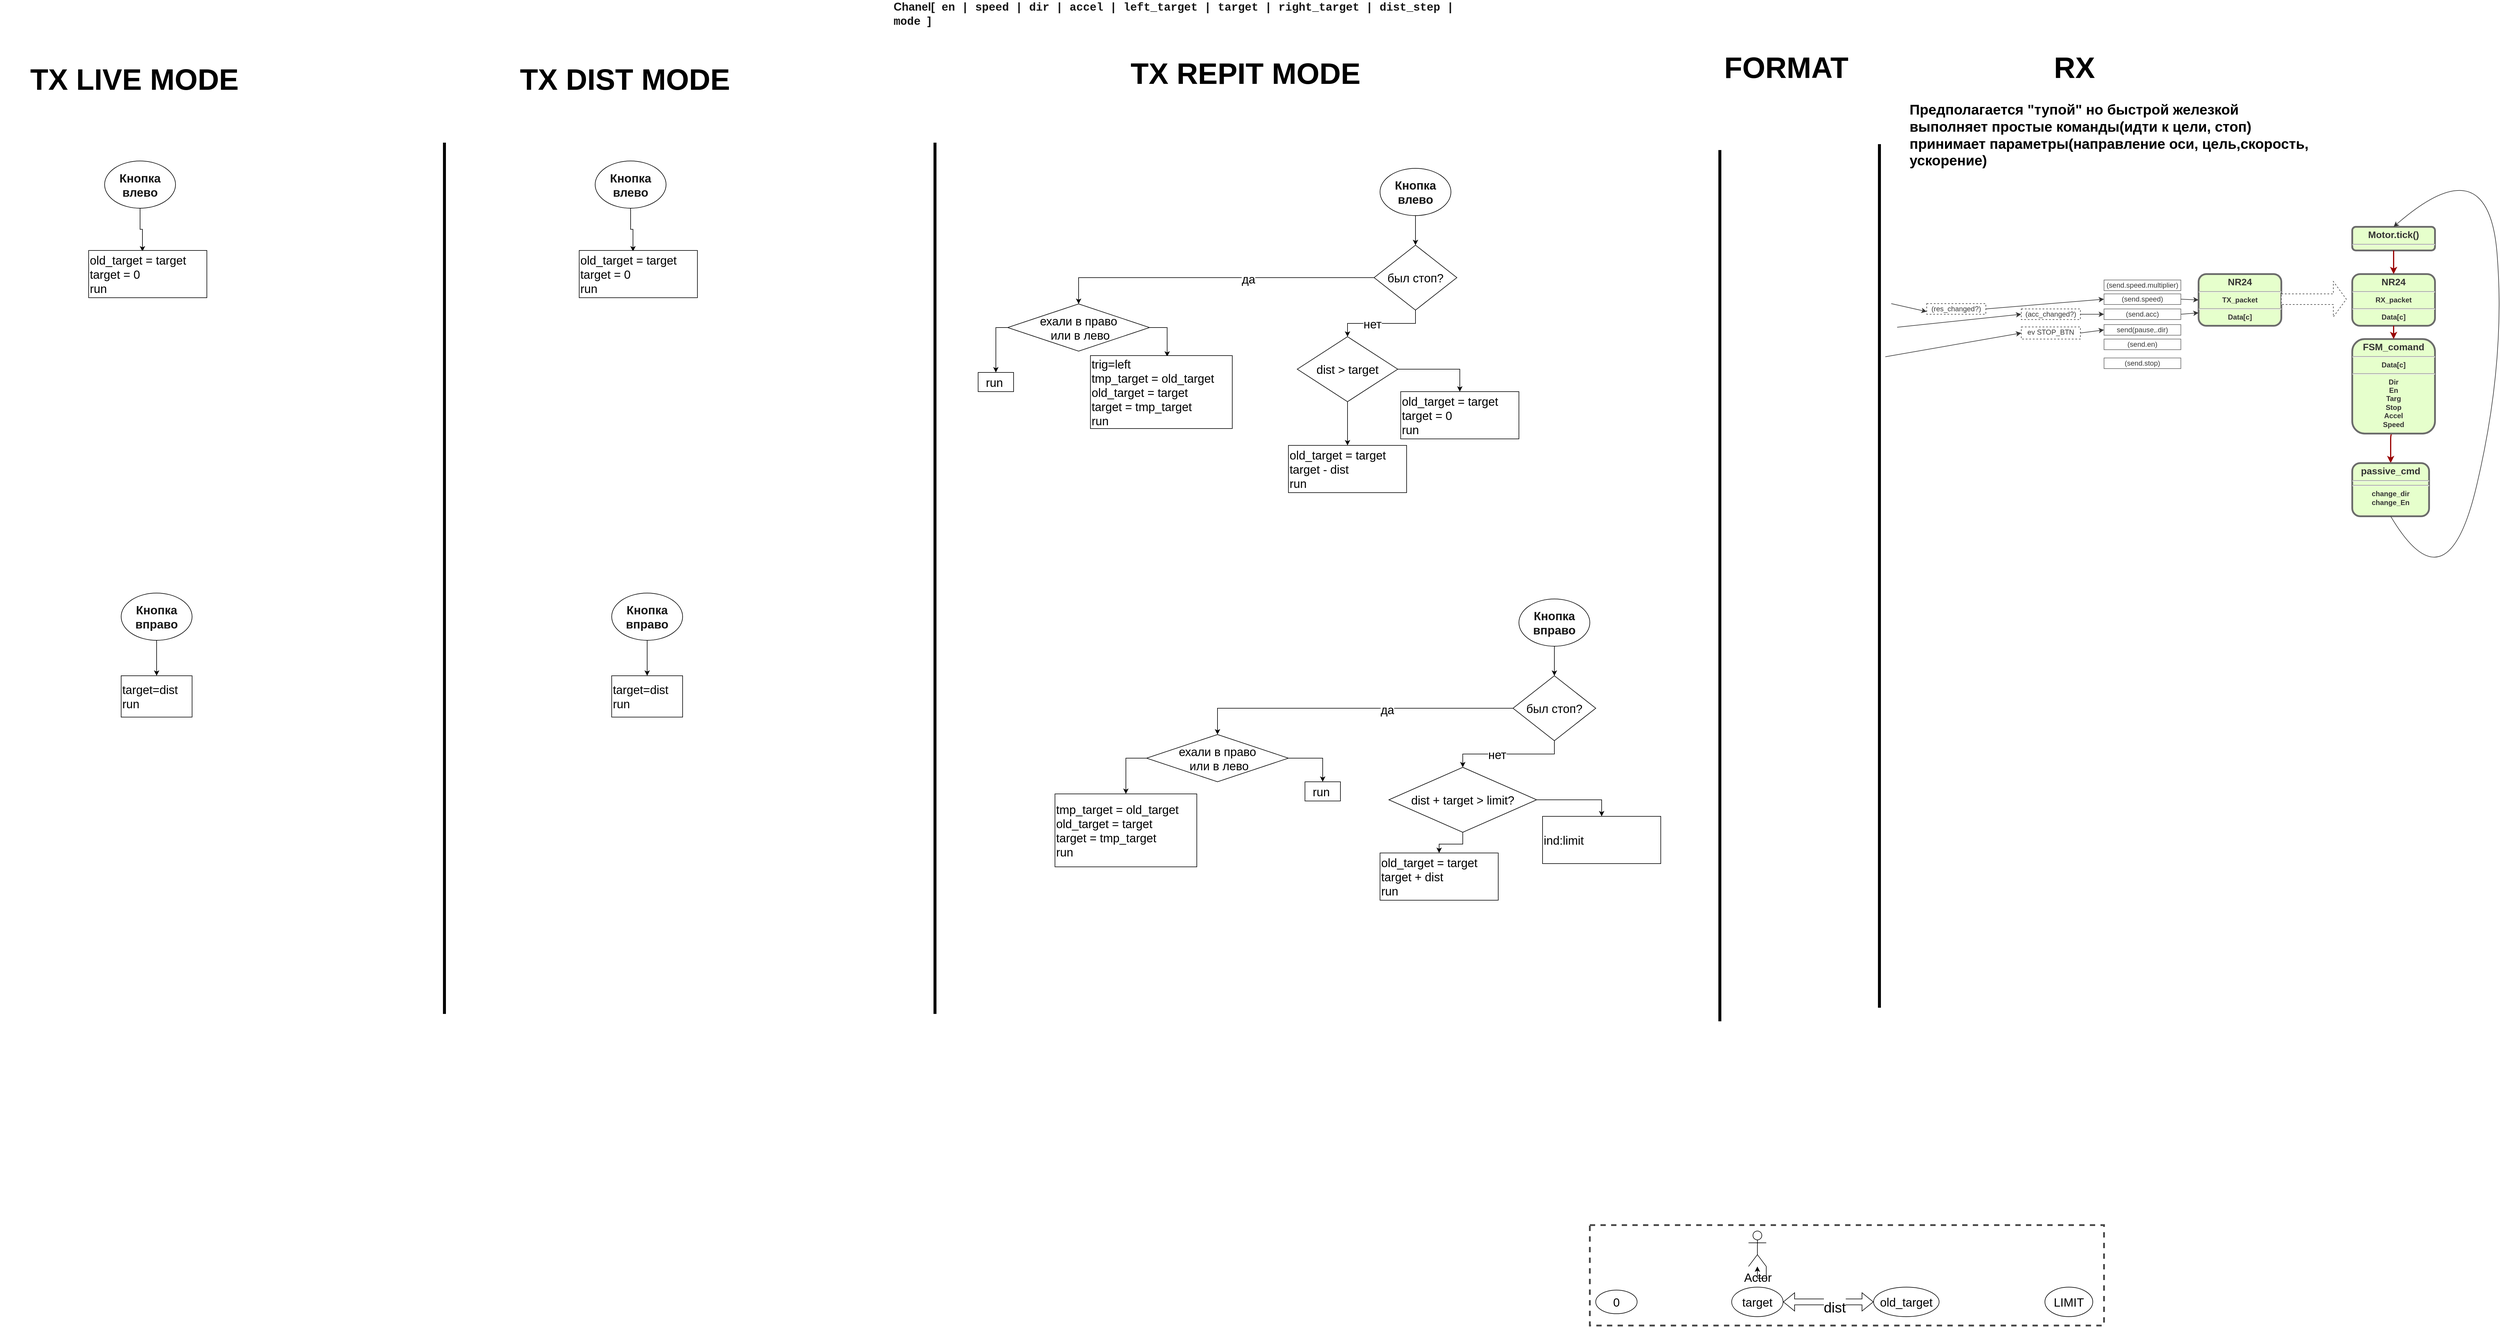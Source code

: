 <mxfile version="16.5.1" type="device"><diagram name="Page-1" id="c7558073-3199-34d8-9f00-42111426c3f3"><mxGraphModel dx="6725" dy="2792" grid="1" gridSize="10" guides="1" tooltips="1" connect="1" arrows="1" fold="1" page="1" pageScale="1" pageWidth="826" pageHeight="1169" background="#FFFFFF" math="0" shadow="0"><root><mxCell id="0"/><mxCell id="1" parent="0"/><mxCell id="59" value="" style="edgeStyle=elbowEdgeStyle;elbow=horizontal;strokeColor=#990000;strokeWidth=2;exitX=0.5;exitY=1;exitDx=0;exitDy=0;entryX=0.5;entryY=0;entryDx=0;entryDy=0;fontColor=#333333;" parent="1" source="ADWOjsxQcp8PjI0VjZlt-73" target="ADWOjsxQcp8PjI0VjZlt-74" edge="1"><mxGeometry width="100" height="100" relative="1" as="geometry"><mxPoint x="220" y="299" as="sourcePoint"/><mxPoint x="320" y="199" as="targetPoint"/><Array as="points"><mxPoint x="185" y="-360"/></Array></mxGeometry></mxCell><mxCell id="PI3sJU5HXABUC0Y0tJFZ-156" value="&lt;p style=&quot;margin: 4px 0px 0px ; text-align: center&quot;&gt;&lt;font style=&quot;font-size: 16px&quot;&gt;NR&lt;/font&gt;&lt;span style=&quot;font-size: 16px&quot;&gt;24&lt;/span&gt;&lt;/p&gt;&lt;hr&gt;RX_packet&lt;br&gt;&lt;hr&gt;Data[c]" style="verticalAlign=middle;align=center;overflow=fill;fontSize=12;fontFamily=Helvetica;html=1;rounded=1;fontStyle=1;strokeWidth=3;fillColor=#E6FFCC;strokeColor=#6B6B6B;fontColor=#333333;" parent="1" vertex="1"><mxGeometry x="120" y="-670" width="140" height="87.5" as="geometry"/></mxCell><mxCell id="97" style="edgeStyle=none;html=1;exitX=1;exitY=0.5;exitDx=0;exitDy=0;entryX=0;entryY=0.5;entryDx=0;entryDy=0;fontSize=23;fontColor=#333333;strokeColor=#363636;" parent="1" source="XhDqjsDDR4K9QMLYtTGp-74" target="95" edge="1"><mxGeometry relative="1" as="geometry"/></mxCell><mxCell id="XhDqjsDDR4K9QMLYtTGp-74" value="(res_changed?)" style="text;spacingTop=-5;align=center;strokeColor=#454545;dashed=1;fontColor=#383838;" parent="1" vertex="1"><mxGeometry x="-600" y="-620" width="100" height="18" as="geometry"/></mxCell><mxCell id="ADWOjsxQcp8PjI0VjZlt-73" value="&lt;p style=&quot;margin: 4px 0px 0px ; text-align: center&quot;&gt;&lt;span style=&quot;font-size: 16px&quot;&gt;&lt;font&gt;FSM_comand&lt;/font&gt;&lt;/span&gt;&lt;/p&gt;&lt;hr&gt;&lt;font&gt;Data[c]&lt;/font&gt;&lt;hr&gt;&lt;font&gt;Dir&lt;br&gt;En&lt;br&gt;Targ&lt;br&gt;Stop&lt;br&gt;Accel&lt;br&gt;Speed&lt;/font&gt;" style="verticalAlign=middle;align=center;overflow=fill;fontSize=12;fontFamily=Helvetica;html=1;rounded=1;fontStyle=1;strokeWidth=3;fillColor=#E6FFCC;strokeColor=#6B6B6B;fontColor=#333333;" parent="1" vertex="1"><mxGeometry x="120" y="-560" width="140" height="160" as="geometry"/></mxCell><mxCell id="ADWOjsxQcp8PjI0VjZlt-74" value="&lt;p style=&quot;margin: 4px 0px 0px ; text-align: center&quot;&gt;&lt;span style=&quot;font-size: 16px&quot;&gt;passive_cmd&lt;/span&gt;&lt;/p&gt;&lt;hr&gt;&lt;hr&gt;change_dir&lt;br&gt;change_En" style="verticalAlign=middle;align=center;overflow=fill;fontSize=12;fontFamily=Helvetica;html=1;rounded=1;fontStyle=1;strokeWidth=3;fillColor=#E6FFCC;strokeColor=#6B6B6B;fontColor=#333333;" parent="1" vertex="1"><mxGeometry x="120" y="-350" width="130" height="90" as="geometry"/></mxCell><mxCell id="77" value="&lt;p style=&quot;margin: 4px 0px 0px ; text-align: center&quot;&gt;&lt;span style=&quot;font-size: 16px&quot;&gt;Motor.tick()&lt;/span&gt;&lt;/p&gt;&lt;hr&gt;&lt;br&gt;&lt;hr&gt;" style="verticalAlign=middle;align=center;overflow=fill;fontSize=12;fontFamily=Helvetica;html=1;rounded=1;fontStyle=1;strokeWidth=3;fillColor=#E6FFCC;strokeColor=#6B6B6B;fontColor=#333333;" parent="1" vertex="1"><mxGeometry x="120" y="-750" width="140" height="40" as="geometry"/></mxCell><mxCell id="78" value="" style="edgeStyle=elbowEdgeStyle;elbow=horizontal;strokeColor=#990000;strokeWidth=2;exitX=0.5;exitY=1;exitDx=0;exitDy=0;fontColor=#333333;entryX=0.5;entryY=0;entryDx=0;entryDy=0;" parent="1" source="77" target="PI3sJU5HXABUC0Y0tJFZ-156" edge="1"><mxGeometry width="100" height="100" relative="1" as="geometry"><mxPoint x="440" y="-680" as="sourcePoint"/><mxPoint x="190" y="-680" as="targetPoint"/><Array as="points"><mxPoint x="190" y="-700"/></Array></mxGeometry></mxCell><mxCell id="79" value="" style="edgeStyle=elbowEdgeStyle;elbow=horizontal;strokeColor=#990000;strokeWidth=2;exitX=0.5;exitY=1;exitDx=0;exitDy=0;fontColor=#333333;entryX=0.5;entryY=0;entryDx=0;entryDy=0;" parent="1" source="PI3sJU5HXABUC0Y0tJFZ-156" target="ADWOjsxQcp8PjI0VjZlt-73" edge="1"><mxGeometry width="100" height="100" relative="1" as="geometry"><mxPoint x="430" y="-630" as="sourcePoint"/><mxPoint x="430" y="-590" as="targetPoint"/><Array as="points"><mxPoint x="190" y="-570"/></Array></mxGeometry></mxCell><mxCell id="81" value="" style="curved=1;endArrow=classic;html=1;fontColor=#333333;strokeColor=#363636;exitX=0.5;exitY=1;exitDx=0;exitDy=0;entryX=0.5;entryY=0;entryDx=0;entryDy=0;" parent="1" source="ADWOjsxQcp8PjI0VjZlt-74" target="77" edge="1"><mxGeometry width="50" height="50" relative="1" as="geometry"><mxPoint x="100" y="-310" as="sourcePoint"/><mxPoint x="470" y="-620" as="targetPoint"/><Array as="points"><mxPoint x="280" y="-100"/><mxPoint x="380" y="-520"/><mxPoint x="350" y="-890"/></Array></mxGeometry></mxCell><mxCell id="84" value="&lt;p style=&quot;margin: 4px 0px 0px ; text-align: center&quot;&gt;&lt;font style=&quot;font-size: 16px&quot;&gt;NR&lt;/font&gt;&lt;span style=&quot;font-size: 16px&quot;&gt;24&lt;/span&gt;&lt;/p&gt;&lt;hr&gt;TX_packet&lt;br&gt;&lt;hr&gt;Data[c]" style="verticalAlign=middle;align=center;overflow=fill;fontSize=12;fontFamily=Helvetica;html=1;rounded=1;fontStyle=1;strokeWidth=3;fillColor=#E6FFCC;strokeColor=#6B6B6B;fontColor=#333333;" parent="1" vertex="1"><mxGeometry x="-140" y="-670" width="140" height="87.5" as="geometry"/></mxCell><mxCell id="85" value="" style="shape=singleArrow;whiteSpace=wrap;html=1;dashed=1;fontColor=#333333;strokeColor=#454545;" parent="1" vertex="1"><mxGeometry y="-657.5" width="110" height="60" as="geometry"/></mxCell><mxCell id="96" style="edgeStyle=none;html=1;entryX=0;entryY=0.75;entryDx=0;entryDy=0;fontSize=23;fontColor=#333333;strokeColor=#363636;" parent="1" target="XhDqjsDDR4K9QMLYtTGp-74" edge="1"><mxGeometry relative="1" as="geometry"><mxPoint x="-660" y="-620" as="sourcePoint"/></mxGeometry></mxCell><mxCell id="101" style="edgeStyle=none;html=1;entryX=0;entryY=0.5;entryDx=0;entryDy=0;fontSize=23;fontColor=#333333;strokeColor=#363636;" parent="1" target="99" edge="1"><mxGeometry relative="1" as="geometry"><mxPoint x="-650" y="-580" as="sourcePoint"/></mxGeometry></mxCell><mxCell id="98" style="edgeStyle=none;html=1;exitX=1;exitY=0.5;exitDx=0;exitDy=0;entryX=0;entryY=0.5;entryDx=0;entryDy=0;fontSize=23;fontColor=#333333;strokeColor=#363636;" parent="1" source="95" target="84" edge="1"><mxGeometry relative="1" as="geometry"/></mxCell><mxCell id="95" value="(send.speed)" style="text;spacingTop=-5;align=center;strokeColor=#6B6B6B;fontColor=#383838;" parent="1" vertex="1"><mxGeometry x="-300" y="-636.5" width="130" height="18" as="geometry"/></mxCell><mxCell id="102" style="edgeStyle=none;html=1;exitX=1;exitY=0.5;exitDx=0;exitDy=0;entryX=0;entryY=0.5;entryDx=0;entryDy=0;fontSize=23;fontColor=#333333;strokeColor=#363636;" parent="1" source="99" target="100" edge="1"><mxGeometry relative="1" as="geometry"/></mxCell><mxCell id="99" value="(acc_changed?)" style="text;spacingTop=-5;align=center;strokeColor=#454545;dashed=1;fontColor=#383838;" parent="1" vertex="1"><mxGeometry x="-440" y="-611" width="100" height="18" as="geometry"/></mxCell><mxCell id="103" style="edgeStyle=none;html=1;exitX=1;exitY=0.5;exitDx=0;exitDy=0;entryX=0;entryY=0.75;entryDx=0;entryDy=0;fontSize=23;fontColor=#333333;strokeColor=#363636;" parent="1" source="100" target="84" edge="1"><mxGeometry relative="1" as="geometry"/></mxCell><mxCell id="100" value="(send.acc)" style="text;spacingTop=-5;align=center;strokeColor=#6B6B6B;fontColor=#383838;" parent="1" vertex="1"><mxGeometry x="-300" y="-611" width="130" height="18" as="geometry"/></mxCell><mxCell id="104" value="send(pause,.dir)" style="text;spacingTop=-5;align=center;strokeColor=#6B6B6B;fontColor=#383838;" parent="1" vertex="1"><mxGeometry x="-300" y="-584.5" width="130" height="18" as="geometry"/></mxCell><mxCell id="105" value="(send.en)" style="text;spacingTop=-5;align=center;strokeColor=#6B6B6B;fontColor=#383838;" parent="1" vertex="1"><mxGeometry x="-300" y="-560" width="130" height="18" as="geometry"/></mxCell><mxCell id="106" value="(send.stop)" style="text;spacingTop=-5;align=center;strokeColor=#6B6B6B;fontColor=#383838;" parent="1" vertex="1"><mxGeometry x="-300" y="-528" width="130" height="18" as="geometry"/></mxCell><mxCell id="107" value="(send.speed.multiplier)" style="text;spacingTop=-5;align=center;strokeColor=#6B6B6B;fontColor=#383838;" parent="1" vertex="1"><mxGeometry x="-300" y="-660" width="130" height="18" as="geometry"/></mxCell><mxCell id="108" value="&lt;font style=&quot;font-size: 19px ; background-color: rgb(255 , 255 , 255)&quot; color=&quot;#171717&quot;&gt;&lt;b&gt;&lt;font style=&quot;font-size: 19px&quot;&gt;Chanel[&lt;/font&gt;&lt;span style=&quot;font-family: &amp;#34;consolas&amp;#34; , &amp;#34;courier new&amp;#34; , monospace&quot;&gt;&amp;nbsp;en | speed | dir | accel | left_target | target | right_target | dist_step | mode&amp;nbsp;&lt;/span&gt;]&lt;/b&gt;&lt;/font&gt;" style="text;html=1;strokeColor=none;fillColor=none;align=left;verticalAlign=middle;whiteSpace=wrap;rounded=0;" parent="1" vertex="1"><mxGeometry x="-2350" y="-1125" width="950" height="30" as="geometry"/></mxCell><mxCell id="109" value="ev STOP_BTN" style="text;spacingTop=-5;align=center;strokeColor=#454545;dashed=1;fontColor=#383838;" parent="1" vertex="1"><mxGeometry x="-440" y="-580.5" width="100" height="20.5" as="geometry"/></mxCell><mxCell id="110" style="edgeStyle=none;html=1;entryX=0;entryY=0.5;entryDx=0;entryDy=0;fontSize=23;fontColor=#333333;strokeColor=#363636;" parent="1" target="109" edge="1"><mxGeometry relative="1" as="geometry"><mxPoint x="-670" y="-530" as="sourcePoint"/><mxPoint x="-724" y="-278.75" as="targetPoint"/></mxGeometry></mxCell><mxCell id="112" style="edgeStyle=none;html=1;exitX=1;exitY=0.5;exitDx=0;exitDy=0;entryX=0;entryY=0.5;entryDx=0;entryDy=0;fontSize=23;fontColor=#333333;strokeColor=#363636;" parent="1" source="109" target="104" edge="1"><mxGeometry relative="1" as="geometry"><mxPoint x="-470" y="-410" as="sourcePoint"/><mxPoint x="-354" y="-358.75" as="targetPoint"/></mxGeometry></mxCell><mxCell id="JQwhq6cJqFGTMtAaRPBb-115" style="edgeStyle=orthogonalEdgeStyle;rounded=0;orthogonalLoop=1;jettySize=auto;html=1;exitX=0.5;exitY=1;exitDx=0;exitDy=0;entryX=0.5;entryY=0;entryDx=0;entryDy=0;fontSize=20;" parent="1" source="JQwhq6cJqFGTMtAaRPBb-113" target="JQwhq6cJqFGTMtAaRPBb-114" edge="1"><mxGeometry relative="1" as="geometry"/></mxCell><mxCell id="JQwhq6cJqFGTMtAaRPBb-113" value="&lt;b style=&quot;color: rgb(23 , 23 , 23) ; text-align: left&quot;&gt;Кнопка влево&lt;/b&gt;" style="ellipse;whiteSpace=wrap;html=1;fontSize=20;" parent="1" vertex="1"><mxGeometry x="-1525" y="-849" width="120" height="80" as="geometry"/></mxCell><mxCell id="JQwhq6cJqFGTMtAaRPBb-118" style="edgeStyle=orthogonalEdgeStyle;rounded=0;orthogonalLoop=1;jettySize=auto;html=1;exitX=0.5;exitY=1;exitDx=0;exitDy=0;fontSize=20;entryX=0.5;entryY=0;entryDx=0;entryDy=0;" parent="1" source="JQwhq6cJqFGTMtAaRPBb-114" target="JQwhq6cJqFGTMtAaRPBb-121" edge="1"><mxGeometry relative="1" as="geometry"><mxPoint x="-1575" y="-549" as="targetPoint"/></mxGeometry></mxCell><mxCell id="JQwhq6cJqFGTMtAaRPBb-119" value="нет" style="edgeLabel;html=1;align=center;verticalAlign=middle;resizable=0;points=[];fontSize=20;" parent="JQwhq6cJqFGTMtAaRPBb-118" vertex="1" connectable="0"><mxGeometry x="0.183" relative="1" as="geometry"><mxPoint x="-1" as="offset"/></mxGeometry></mxCell><mxCell id="JQwhq6cJqFGTMtAaRPBb-134" style="edgeStyle=orthogonalEdgeStyle;rounded=0;orthogonalLoop=1;jettySize=auto;html=1;exitX=0;exitY=0.5;exitDx=0;exitDy=0;entryX=0.5;entryY=0;entryDx=0;entryDy=0;fontSize=20;" parent="1" source="JQwhq6cJqFGTMtAaRPBb-114" target="JQwhq6cJqFGTMtAaRPBb-133" edge="1"><mxGeometry relative="1" as="geometry"/></mxCell><mxCell id="JQwhq6cJqFGTMtAaRPBb-136" value="да" style="edgeLabel;html=1;align=center;verticalAlign=middle;resizable=0;points=[];fontSize=20;" parent="JQwhq6cJqFGTMtAaRPBb-134" vertex="1" connectable="0"><mxGeometry x="-0.216" y="2" relative="1" as="geometry"><mxPoint as="offset"/></mxGeometry></mxCell><mxCell id="JQwhq6cJqFGTMtAaRPBb-114" value="был стоп?" style="rhombus;whiteSpace=wrap;html=1;fontSize=20;" parent="1" vertex="1"><mxGeometry x="-1535" y="-719" width="140" height="110" as="geometry"/></mxCell><mxCell id="JQwhq6cJqFGTMtAaRPBb-120" value="old_target = target&lt;br&gt;target - dist&lt;br&gt;run" style="rounded=0;whiteSpace=wrap;html=1;fontSize=20;align=left;" parent="1" vertex="1"><mxGeometry x="-1680" y="-380" width="200" height="80" as="geometry"/></mxCell><mxCell id="JQwhq6cJqFGTMtAaRPBb-132" style="edgeStyle=orthogonalEdgeStyle;rounded=0;orthogonalLoop=1;jettySize=auto;html=1;exitX=1;exitY=0.5;exitDx=0;exitDy=0;entryX=0.5;entryY=0;entryDx=0;entryDy=0;fontSize=20;" parent="1" source="JQwhq6cJqFGTMtAaRPBb-121" target="JQwhq6cJqFGTMtAaRPBb-137" edge="1"><mxGeometry relative="1" as="geometry"/></mxCell><mxCell id="JQwhq6cJqFGTMtAaRPBb-138" style="edgeStyle=orthogonalEdgeStyle;rounded=0;orthogonalLoop=1;jettySize=auto;html=1;exitX=0.5;exitY=1;exitDx=0;exitDy=0;fontSize=20;entryX=0.5;entryY=0;entryDx=0;entryDy=0;" parent="1" source="JQwhq6cJqFGTMtAaRPBb-121" target="JQwhq6cJqFGTMtAaRPBb-120" edge="1"><mxGeometry relative="1" as="geometry"><mxPoint x="-1610" y="-360" as="targetPoint"/></mxGeometry></mxCell><mxCell id="JQwhq6cJqFGTMtAaRPBb-121" value="dist &amp;gt; target" style="rhombus;whiteSpace=wrap;html=1;fontSize=20;" parent="1" vertex="1"><mxGeometry x="-1665" y="-564" width="170" height="110" as="geometry"/></mxCell><mxCell id="JQwhq6cJqFGTMtAaRPBb-140" style="edgeStyle=orthogonalEdgeStyle;rounded=0;orthogonalLoop=1;jettySize=auto;html=1;exitX=0;exitY=0.5;exitDx=0;exitDy=0;entryX=0.5;entryY=0;entryDx=0;entryDy=0;fontSize=20;" parent="1" source="JQwhq6cJqFGTMtAaRPBb-133" target="JQwhq6cJqFGTMtAaRPBb-139" edge="1"><mxGeometry relative="1" as="geometry"/></mxCell><mxCell id="JQwhq6cJqFGTMtAaRPBb-142" style="edgeStyle=orthogonalEdgeStyle;rounded=0;orthogonalLoop=1;jettySize=auto;html=1;exitX=1;exitY=0.5;exitDx=0;exitDy=0;entryX=0.541;entryY=0.014;entryDx=0;entryDy=0;entryPerimeter=0;fontSize=20;" parent="1" source="JQwhq6cJqFGTMtAaRPBb-133" target="JQwhq6cJqFGTMtAaRPBb-141" edge="1"><mxGeometry relative="1" as="geometry"/></mxCell><mxCell id="JQwhq6cJqFGTMtAaRPBb-133" value="ехали в право&lt;br&gt;&amp;nbsp;или в лево" style="rhombus;whiteSpace=wrap;html=1;fontSize=20;" parent="1" vertex="1"><mxGeometry x="-2155" y="-619.5" width="240" height="80" as="geometry"/></mxCell><mxCell id="JQwhq6cJqFGTMtAaRPBb-137" value="old_target = target&lt;br&gt;target = 0&lt;br&gt;run" style="rounded=0;whiteSpace=wrap;html=1;fontSize=20;align=left;" parent="1" vertex="1"><mxGeometry x="-1490" y="-471" width="200" height="80" as="geometry"/></mxCell><mxCell id="JQwhq6cJqFGTMtAaRPBb-139" value="&amp;nbsp; run" style="rounded=0;whiteSpace=wrap;html=1;fontSize=20;align=left;" parent="1" vertex="1"><mxGeometry x="-2205" y="-503.5" width="60" height="32.5" as="geometry"/></mxCell><mxCell id="JQwhq6cJqFGTMtAaRPBb-141" value="trig=left&lt;br&gt;tmp_target = old_target&lt;br&gt;old_target = target&lt;br&gt;target = tmp_target&lt;br&gt;run" style="rounded=0;whiteSpace=wrap;html=1;fontSize=20;align=left;" parent="1" vertex="1"><mxGeometry x="-2015" y="-532" width="240" height="123.5" as="geometry"/></mxCell><mxCell id="JQwhq6cJqFGTMtAaRPBb-143" style="edgeStyle=orthogonalEdgeStyle;rounded=0;orthogonalLoop=1;jettySize=auto;html=1;exitX=0.5;exitY=1;exitDx=0;exitDy=0;entryX=0.5;entryY=0;entryDx=0;entryDy=0;fontSize=20;" parent="1" source="JQwhq6cJqFGTMtAaRPBb-144" target="JQwhq6cJqFGTMtAaRPBb-149" edge="1"><mxGeometry relative="1" as="geometry"/></mxCell><mxCell id="JQwhq6cJqFGTMtAaRPBb-144" value="&lt;b style=&quot;color: rgb(23 , 23 , 23) ; text-align: left&quot;&gt;Кнопка вправо&lt;/b&gt;" style="ellipse;whiteSpace=wrap;html=1;fontSize=20;" parent="1" vertex="1"><mxGeometry x="-1290" y="-120" width="120" height="80" as="geometry"/></mxCell><mxCell id="JQwhq6cJqFGTMtAaRPBb-145" style="edgeStyle=orthogonalEdgeStyle;rounded=0;orthogonalLoop=1;jettySize=auto;html=1;exitX=0.5;exitY=1;exitDx=0;exitDy=0;fontSize=20;entryX=0.5;entryY=0;entryDx=0;entryDy=0;" parent="1" source="JQwhq6cJqFGTMtAaRPBb-149" target="JQwhq6cJqFGTMtAaRPBb-153" edge="1"><mxGeometry relative="1" as="geometry"><mxPoint x="-1340" y="180" as="targetPoint"/></mxGeometry></mxCell><mxCell id="JQwhq6cJqFGTMtAaRPBb-146" value="нет" style="edgeLabel;html=1;align=center;verticalAlign=middle;resizable=0;points=[];fontSize=20;" parent="JQwhq6cJqFGTMtAaRPBb-145" vertex="1" connectable="0"><mxGeometry x="0.183" relative="1" as="geometry"><mxPoint x="-1" as="offset"/></mxGeometry></mxCell><mxCell id="JQwhq6cJqFGTMtAaRPBb-147" style="edgeStyle=orthogonalEdgeStyle;rounded=0;orthogonalLoop=1;jettySize=auto;html=1;exitX=0;exitY=0.5;exitDx=0;exitDy=0;entryX=0.5;entryY=0;entryDx=0;entryDy=0;fontSize=20;" parent="1" source="JQwhq6cJqFGTMtAaRPBb-149" target="JQwhq6cJqFGTMtAaRPBb-156" edge="1"><mxGeometry relative="1" as="geometry"/></mxCell><mxCell id="JQwhq6cJqFGTMtAaRPBb-148" value="да" style="edgeLabel;html=1;align=center;verticalAlign=middle;resizable=0;points=[];fontSize=20;" parent="JQwhq6cJqFGTMtAaRPBb-147" vertex="1" connectable="0"><mxGeometry x="-0.216" y="2" relative="1" as="geometry"><mxPoint as="offset"/></mxGeometry></mxCell><mxCell id="JQwhq6cJqFGTMtAaRPBb-149" value="был стоп?" style="rhombus;whiteSpace=wrap;html=1;fontSize=20;" parent="1" vertex="1"><mxGeometry x="-1300" y="10" width="140" height="110" as="geometry"/></mxCell><mxCell id="JQwhq6cJqFGTMtAaRPBb-150" value="ind:limit" style="rounded=0;whiteSpace=wrap;html=1;fontSize=20;align=left;" parent="1" vertex="1"><mxGeometry x="-1250" y="248" width="200" height="80" as="geometry"/></mxCell><mxCell id="JQwhq6cJqFGTMtAaRPBb-151" style="edgeStyle=orthogonalEdgeStyle;rounded=0;orthogonalLoop=1;jettySize=auto;html=1;exitX=1;exitY=0.5;exitDx=0;exitDy=0;entryX=0.5;entryY=0;entryDx=0;entryDy=0;fontSize=20;" parent="1" source="JQwhq6cJqFGTMtAaRPBb-153" target="JQwhq6cJqFGTMtAaRPBb-150" edge="1"><mxGeometry relative="1" as="geometry"/></mxCell><mxCell id="JQwhq6cJqFGTMtAaRPBb-152" style="edgeStyle=orthogonalEdgeStyle;rounded=0;orthogonalLoop=1;jettySize=auto;html=1;exitX=0.5;exitY=1;exitDx=0;exitDy=0;entryX=0.5;entryY=0;entryDx=0;entryDy=0;fontSize=20;" parent="1" source="JQwhq6cJqFGTMtAaRPBb-153" target="JQwhq6cJqFGTMtAaRPBb-157" edge="1"><mxGeometry relative="1" as="geometry"/></mxCell><mxCell id="JQwhq6cJqFGTMtAaRPBb-153" value="dist + target &amp;gt; limit?" style="rhombus;whiteSpace=wrap;html=1;fontSize=20;" parent="1" vertex="1"><mxGeometry x="-1510" y="165" width="250" height="110" as="geometry"/></mxCell><mxCell id="JQwhq6cJqFGTMtAaRPBb-154" style="edgeStyle=orthogonalEdgeStyle;rounded=0;orthogonalLoop=1;jettySize=auto;html=1;exitX=0;exitY=0.5;exitDx=0;exitDy=0;fontSize=20;entryX=0.5;entryY=0;entryDx=0;entryDy=0;" parent="1" source="JQwhq6cJqFGTMtAaRPBb-156" target="JQwhq6cJqFGTMtAaRPBb-159" edge="1"><mxGeometry relative="1" as="geometry"><mxPoint x="-1970" y="190" as="targetPoint"/></mxGeometry></mxCell><mxCell id="JQwhq6cJqFGTMtAaRPBb-155" style="edgeStyle=orthogonalEdgeStyle;rounded=0;orthogonalLoop=1;jettySize=auto;html=1;exitX=1;exitY=0.5;exitDx=0;exitDy=0;fontSize=20;entryX=0.5;entryY=0;entryDx=0;entryDy=0;" parent="1" source="JQwhq6cJqFGTMtAaRPBb-156" target="JQwhq6cJqFGTMtAaRPBb-158" edge="1"><mxGeometry relative="1" as="geometry"><mxPoint x="-1610" y="160" as="targetPoint"/></mxGeometry></mxCell><mxCell id="JQwhq6cJqFGTMtAaRPBb-156" value="ехали в право&lt;br&gt;&amp;nbsp;или в лево" style="rhombus;whiteSpace=wrap;html=1;fontSize=20;" parent="1" vertex="1"><mxGeometry x="-1920" y="109.5" width="240" height="80" as="geometry"/></mxCell><mxCell id="JQwhq6cJqFGTMtAaRPBb-157" value="old_target = target&lt;br&gt;target + dist&lt;br&gt;run" style="rounded=0;whiteSpace=wrap;html=1;fontSize=20;align=left;" parent="1" vertex="1"><mxGeometry x="-1525" y="310" width="200" height="80" as="geometry"/></mxCell><mxCell id="JQwhq6cJqFGTMtAaRPBb-158" value="&amp;nbsp; run" style="rounded=0;whiteSpace=wrap;html=1;fontSize=20;align=left;" parent="1" vertex="1"><mxGeometry x="-1652" y="189.5" width="60" height="32.5" as="geometry"/></mxCell><mxCell id="JQwhq6cJqFGTMtAaRPBb-159" value="tmp_target = old_target&lt;br&gt;old_target = target&lt;br&gt;target = tmp_target&lt;br&gt;run" style="rounded=0;whiteSpace=wrap;html=1;fontSize=20;align=left;" parent="1" vertex="1"><mxGeometry x="-2075" y="210" width="240" height="123.5" as="geometry"/></mxCell><mxCell id="sT6jk-hIJUuNpl9r9Ev1-113" value="" style="endArrow=none;html=1;rounded=0;strokeWidth=5;" parent="1" edge="1"><mxGeometry width="50" height="50" relative="1" as="geometry"><mxPoint x="-950" y="595" as="sourcePoint"/><mxPoint x="-950" y="-880" as="targetPoint"/></mxGeometry></mxCell><mxCell id="sT6jk-hIJUuNpl9r9Ev1-115" value="&lt;b&gt;&lt;font style=&quot;font-size: 50px&quot;&gt;RX&lt;/font&gt;&lt;/b&gt;" style="text;html=1;strokeColor=none;fillColor=none;align=center;verticalAlign=middle;whiteSpace=wrap;rounded=0;" parent="1" vertex="1"><mxGeometry x="-380" y="-1035.5" width="60" height="31" as="geometry"/></mxCell><mxCell id="sT6jk-hIJUuNpl9r9Ev1-119" value="&lt;b&gt;&lt;font style=&quot;font-size: 50px&quot;&gt;TX REPIT MODE&lt;/font&gt;&lt;/b&gt;" style="text;html=1;strokeColor=none;fillColor=none;align=center;verticalAlign=middle;whiteSpace=wrap;rounded=0;" parent="1" vertex="1"><mxGeometry x="-1980" y="-1080" width="455" height="140" as="geometry"/></mxCell><mxCell id="sT6jk-hIJUuNpl9r9Ev1-123" value="" style="group" parent="1" vertex="1" connectable="0"><mxGeometry x="-1170" y="940" width="870" height="170" as="geometry"/></mxCell><mxCell id="JQwhq6cJqFGTMtAaRPBb-122" value="Actor" style="shape=umlActor;verticalLabelPosition=bottom;verticalAlign=top;html=1;outlineConnect=0;fontSize=20;" parent="sT6jk-hIJUuNpl9r9Ev1-123" vertex="1"><mxGeometry x="268.5" y="10" width="30" height="60" as="geometry"/></mxCell><mxCell id="JQwhq6cJqFGTMtAaRPBb-123" value="target" style="ellipse;whiteSpace=wrap;html=1;fontSize=20;" parent="sT6jk-hIJUuNpl9r9Ev1-123" vertex="1"><mxGeometry x="240" y="105" width="87" height="50" as="geometry"/></mxCell><mxCell id="JQwhq6cJqFGTMtAaRPBb-125" value="old_target" style="ellipse;whiteSpace=wrap;html=1;fontSize=20;" parent="sT6jk-hIJUuNpl9r9Ev1-123" vertex="1"><mxGeometry x="480" y="105" width="111" height="50" as="geometry"/></mxCell><mxCell id="JQwhq6cJqFGTMtAaRPBb-127" style="edgeStyle=orthogonalEdgeStyle;rounded=0;orthogonalLoop=1;jettySize=auto;html=1;exitX=1;exitY=1;exitDx=0;exitDy=0;exitPerimeter=0;fontSize=20;" parent="sT6jk-hIJUuNpl9r9Ev1-123" source="JQwhq6cJqFGTMtAaRPBb-122" target="JQwhq6cJqFGTMtAaRPBb-122" edge="1"><mxGeometry relative="1" as="geometry"/></mxCell><mxCell id="JQwhq6cJqFGTMtAaRPBb-128" value="0" style="ellipse;whiteSpace=wrap;html=1;fontSize=20;" parent="sT6jk-hIJUuNpl9r9Ev1-123" vertex="1"><mxGeometry x="10" y="110" width="70" height="40" as="geometry"/></mxCell><mxCell id="JQwhq6cJqFGTMtAaRPBb-129" value="LIMIT" style="ellipse;whiteSpace=wrap;html=1;fontSize=20;" parent="sT6jk-hIJUuNpl9r9Ev1-123" vertex="1"><mxGeometry x="770" y="105" width="81" height="50" as="geometry"/></mxCell><mxCell id="JQwhq6cJqFGTMtAaRPBb-131" value="" style="shape=flexArrow;endArrow=classic;startArrow=classic;html=1;rounded=0;fontSize=20;exitX=1;exitY=0.5;exitDx=0;exitDy=0;entryX=0;entryY=0.5;entryDx=0;entryDy=0;" parent="sT6jk-hIJUuNpl9r9Ev1-123" source="JQwhq6cJqFGTMtAaRPBb-123" target="JQwhq6cJqFGTMtAaRPBb-125" edge="1"><mxGeometry width="100" height="100" relative="1" as="geometry"><mxPoint x="290" y="210" as="sourcePoint"/><mxPoint x="470" y="140" as="targetPoint"/></mxGeometry></mxCell><mxCell id="sT6jk-hIJUuNpl9r9Ev1-121" value="&lt;font style=&quot;font-size: 24px&quot;&gt;dist&lt;/font&gt;" style="edgeLabel;html=1;align=center;verticalAlign=middle;resizable=0;points=[];fontSize=50;" parent="JQwhq6cJqFGTMtAaRPBb-131" vertex="1" connectable="0"><mxGeometry x="0.13" relative="1" as="geometry"><mxPoint as="offset"/></mxGeometry></mxCell><mxCell id="sT6jk-hIJUuNpl9r9Ev1-122" value="" style="rounded=0;whiteSpace=wrap;html=1;fontSize=24;fillColor=none;dashed=1;strokeWidth=3;strokeColor=#474747;" parent="sT6jk-hIJUuNpl9r9Ev1-123" vertex="1"><mxGeometry width="870" height="170" as="geometry"/></mxCell><mxCell id="sT6jk-hIJUuNpl9r9Ev1-124" value="" style="endArrow=none;html=1;rounded=0;strokeWidth=5;" parent="1" edge="1"><mxGeometry width="50" height="50" relative="1" as="geometry"><mxPoint x="-680" y="572" as="sourcePoint"/><mxPoint x="-680" y="-890" as="targetPoint"/></mxGeometry></mxCell><mxCell id="sT6jk-hIJUuNpl9r9Ev1-125" value="&lt;b&gt;&lt;font style=&quot;font-size: 50px&quot;&gt;FORMAT&lt;/font&gt;&lt;/b&gt;" style="text;html=1;strokeColor=none;fillColor=none;align=center;verticalAlign=middle;whiteSpace=wrap;rounded=0;" parent="1" vertex="1"><mxGeometry x="-1065" y="-1090" width="455" height="140" as="geometry"/></mxCell><mxCell id="sT6jk-hIJUuNpl9r9Ev1-127" value="&lt;div style=&quot;text-align: left&quot;&gt;&lt;b&gt;&lt;font style=&quot;font-size: 24px&quot;&gt;Предполагается &quot;тупой&quot; но быстрой железкой&lt;/font&gt;&lt;/b&gt;&lt;/div&gt;&lt;b&gt;&lt;div style=&quot;text-align: left&quot;&gt;&lt;b&gt;&lt;font style=&quot;font-size: 24px&quot;&gt;выполняет простые команды(идти к цели, стоп)&lt;/font&gt;&lt;/b&gt;&lt;/div&gt;&lt;font style=&quot;font-size: 24px&quot;&gt;&lt;div style=&quot;text-align: left&quot;&gt;&lt;b style=&quot;font-size: 12px&quot;&gt;&lt;font style=&quot;font-size: 24px&quot;&gt;принимает параметры(направление оси, цель,скорость, ускорение)&lt;/font&gt;&lt;/b&gt;&lt;/div&gt;&lt;/font&gt;&lt;/b&gt;" style="text;html=1;strokeColor=none;fillColor=none;align=center;verticalAlign=middle;whiteSpace=wrap;rounded=0;" parent="1" vertex="1"><mxGeometry x="-630" y="-990" width="710" height="170" as="geometry"/></mxCell><mxCell id="JDkg5irsh33A6K0b02W4-112" style="edgeStyle=orthogonalEdgeStyle;rounded=0;orthogonalLoop=1;jettySize=auto;html=1;exitX=0.5;exitY=1;exitDx=0;exitDy=0;entryX=0.455;entryY=0.021;entryDx=0;entryDy=0;fontSize=20;entryPerimeter=0;" edge="1" parent="1" source="JDkg5irsh33A6K0b02W4-113" target="JDkg5irsh33A6K0b02W4-126"><mxGeometry relative="1" as="geometry"><mxPoint x="-2793" y="-731.5" as="targetPoint"/></mxGeometry></mxCell><mxCell id="JDkg5irsh33A6K0b02W4-113" value="&lt;b style=&quot;color: rgb(23 , 23 , 23) ; text-align: left&quot;&gt;Кнопка влево&lt;/b&gt;" style="ellipse;whiteSpace=wrap;html=1;fontSize=20;" vertex="1" parent="1"><mxGeometry x="-2853" y="-861.5" width="120" height="80" as="geometry"/></mxCell><mxCell id="JDkg5irsh33A6K0b02W4-126" value="old_target = target&lt;br&gt;target = 0&lt;br&gt;run" style="rounded=0;whiteSpace=wrap;html=1;fontSize=20;align=left;" vertex="1" parent="1"><mxGeometry x="-2880" y="-710" width="200" height="80" as="geometry"/></mxCell><mxCell id="JDkg5irsh33A6K0b02W4-129" style="edgeStyle=orthogonalEdgeStyle;rounded=0;orthogonalLoop=1;jettySize=auto;html=1;exitX=0.5;exitY=1;exitDx=0;exitDy=0;entryX=0.5;entryY=0;entryDx=0;entryDy=0;fontSize=20;" edge="1" parent="1" source="JDkg5irsh33A6K0b02W4-130" target="JDkg5irsh33A6K0b02W4-145"><mxGeometry relative="1" as="geometry"><mxPoint x="-2765" as="targetPoint"/></mxGeometry></mxCell><mxCell id="JDkg5irsh33A6K0b02W4-130" value="&lt;b style=&quot;color: rgb(23 , 23 , 23) ; text-align: left&quot;&gt;Кнопка вправо&lt;/b&gt;" style="ellipse;whiteSpace=wrap;html=1;fontSize=20;" vertex="1" parent="1"><mxGeometry x="-2825" y="-130" width="120" height="80" as="geometry"/></mxCell><mxCell id="JDkg5irsh33A6K0b02W4-145" value="target=dist&lt;br&gt;run" style="rounded=0;whiteSpace=wrap;html=1;fontSize=20;align=left;" vertex="1" parent="1"><mxGeometry x="-2825" y="10" width="120" height="70" as="geometry"/></mxCell><mxCell id="JDkg5irsh33A6K0b02W4-146" value="" style="endArrow=none;html=1;rounded=0;strokeWidth=5;" edge="1" parent="1"><mxGeometry width="50" height="50" relative="1" as="geometry"><mxPoint x="-2278" y="582.5" as="sourcePoint"/><mxPoint x="-2278" y="-892.5" as="targetPoint"/></mxGeometry></mxCell><mxCell id="JDkg5irsh33A6K0b02W4-147" value="&lt;b&gt;&lt;font style=&quot;font-size: 50px&quot;&gt;TX DIST MODE&lt;/font&gt;&lt;/b&gt;" style="text;html=1;strokeColor=none;fillColor=none;align=center;verticalAlign=middle;whiteSpace=wrap;rounded=0;" vertex="1" parent="1"><mxGeometry x="-3030" y="-1070" width="455" height="140" as="geometry"/></mxCell><mxCell id="JDkg5irsh33A6K0b02W4-148" style="edgeStyle=orthogonalEdgeStyle;rounded=0;orthogonalLoop=1;jettySize=auto;html=1;exitX=0.5;exitY=1;exitDx=0;exitDy=0;entryX=0.455;entryY=0.021;entryDx=0;entryDy=0;fontSize=20;entryPerimeter=0;" edge="1" parent="1" source="JDkg5irsh33A6K0b02W4-149" target="JDkg5irsh33A6K0b02W4-150"><mxGeometry relative="1" as="geometry"><mxPoint x="-3623" y="-731.5" as="targetPoint"/></mxGeometry></mxCell><mxCell id="JDkg5irsh33A6K0b02W4-149" value="&lt;b style=&quot;color: rgb(23 , 23 , 23) ; text-align: left&quot;&gt;Кнопка влево&lt;/b&gt;" style="ellipse;whiteSpace=wrap;html=1;fontSize=20;" vertex="1" parent="1"><mxGeometry x="-3683" y="-861.5" width="120" height="80" as="geometry"/></mxCell><mxCell id="JDkg5irsh33A6K0b02W4-150" value="old_target = target&lt;br&gt;target = 0&lt;br&gt;run" style="rounded=0;whiteSpace=wrap;html=1;fontSize=20;align=left;" vertex="1" parent="1"><mxGeometry x="-3710" y="-710" width="200" height="80" as="geometry"/></mxCell><mxCell id="JDkg5irsh33A6K0b02W4-151" style="edgeStyle=orthogonalEdgeStyle;rounded=0;orthogonalLoop=1;jettySize=auto;html=1;exitX=0.5;exitY=1;exitDx=0;exitDy=0;entryX=0.5;entryY=0;entryDx=0;entryDy=0;fontSize=20;" edge="1" parent="1" source="JDkg5irsh33A6K0b02W4-152" target="JDkg5irsh33A6K0b02W4-153"><mxGeometry relative="1" as="geometry"><mxPoint x="-3595" as="targetPoint"/></mxGeometry></mxCell><mxCell id="JDkg5irsh33A6K0b02W4-152" value="&lt;b style=&quot;color: rgb(23 , 23 , 23) ; text-align: left&quot;&gt;Кнопка вправо&lt;/b&gt;" style="ellipse;whiteSpace=wrap;html=1;fontSize=20;" vertex="1" parent="1"><mxGeometry x="-3655" y="-130" width="120" height="80" as="geometry"/></mxCell><mxCell id="JDkg5irsh33A6K0b02W4-153" value="target=dist&lt;br&gt;run" style="rounded=0;whiteSpace=wrap;html=1;fontSize=20;align=left;" vertex="1" parent="1"><mxGeometry x="-3655" y="10" width="120" height="70" as="geometry"/></mxCell><mxCell id="JDkg5irsh33A6K0b02W4-154" value="" style="endArrow=none;html=1;rounded=0;strokeWidth=5;" edge="1" parent="1"><mxGeometry width="50" height="50" relative="1" as="geometry"><mxPoint x="-3108.0" y="582.5" as="sourcePoint"/><mxPoint x="-3108.0" y="-892.5" as="targetPoint"/></mxGeometry></mxCell><mxCell id="JDkg5irsh33A6K0b02W4-155" value="&lt;b&gt;&lt;font style=&quot;font-size: 50px&quot;&gt;TX LIVE MODE&lt;/font&gt;&lt;/b&gt;" style="text;html=1;strokeColor=none;fillColor=none;align=center;verticalAlign=middle;whiteSpace=wrap;rounded=0;" vertex="1" parent="1"><mxGeometry x="-3860" y="-1070" width="455" height="140" as="geometry"/></mxCell></root></mxGraphModel></diagram></mxfile>